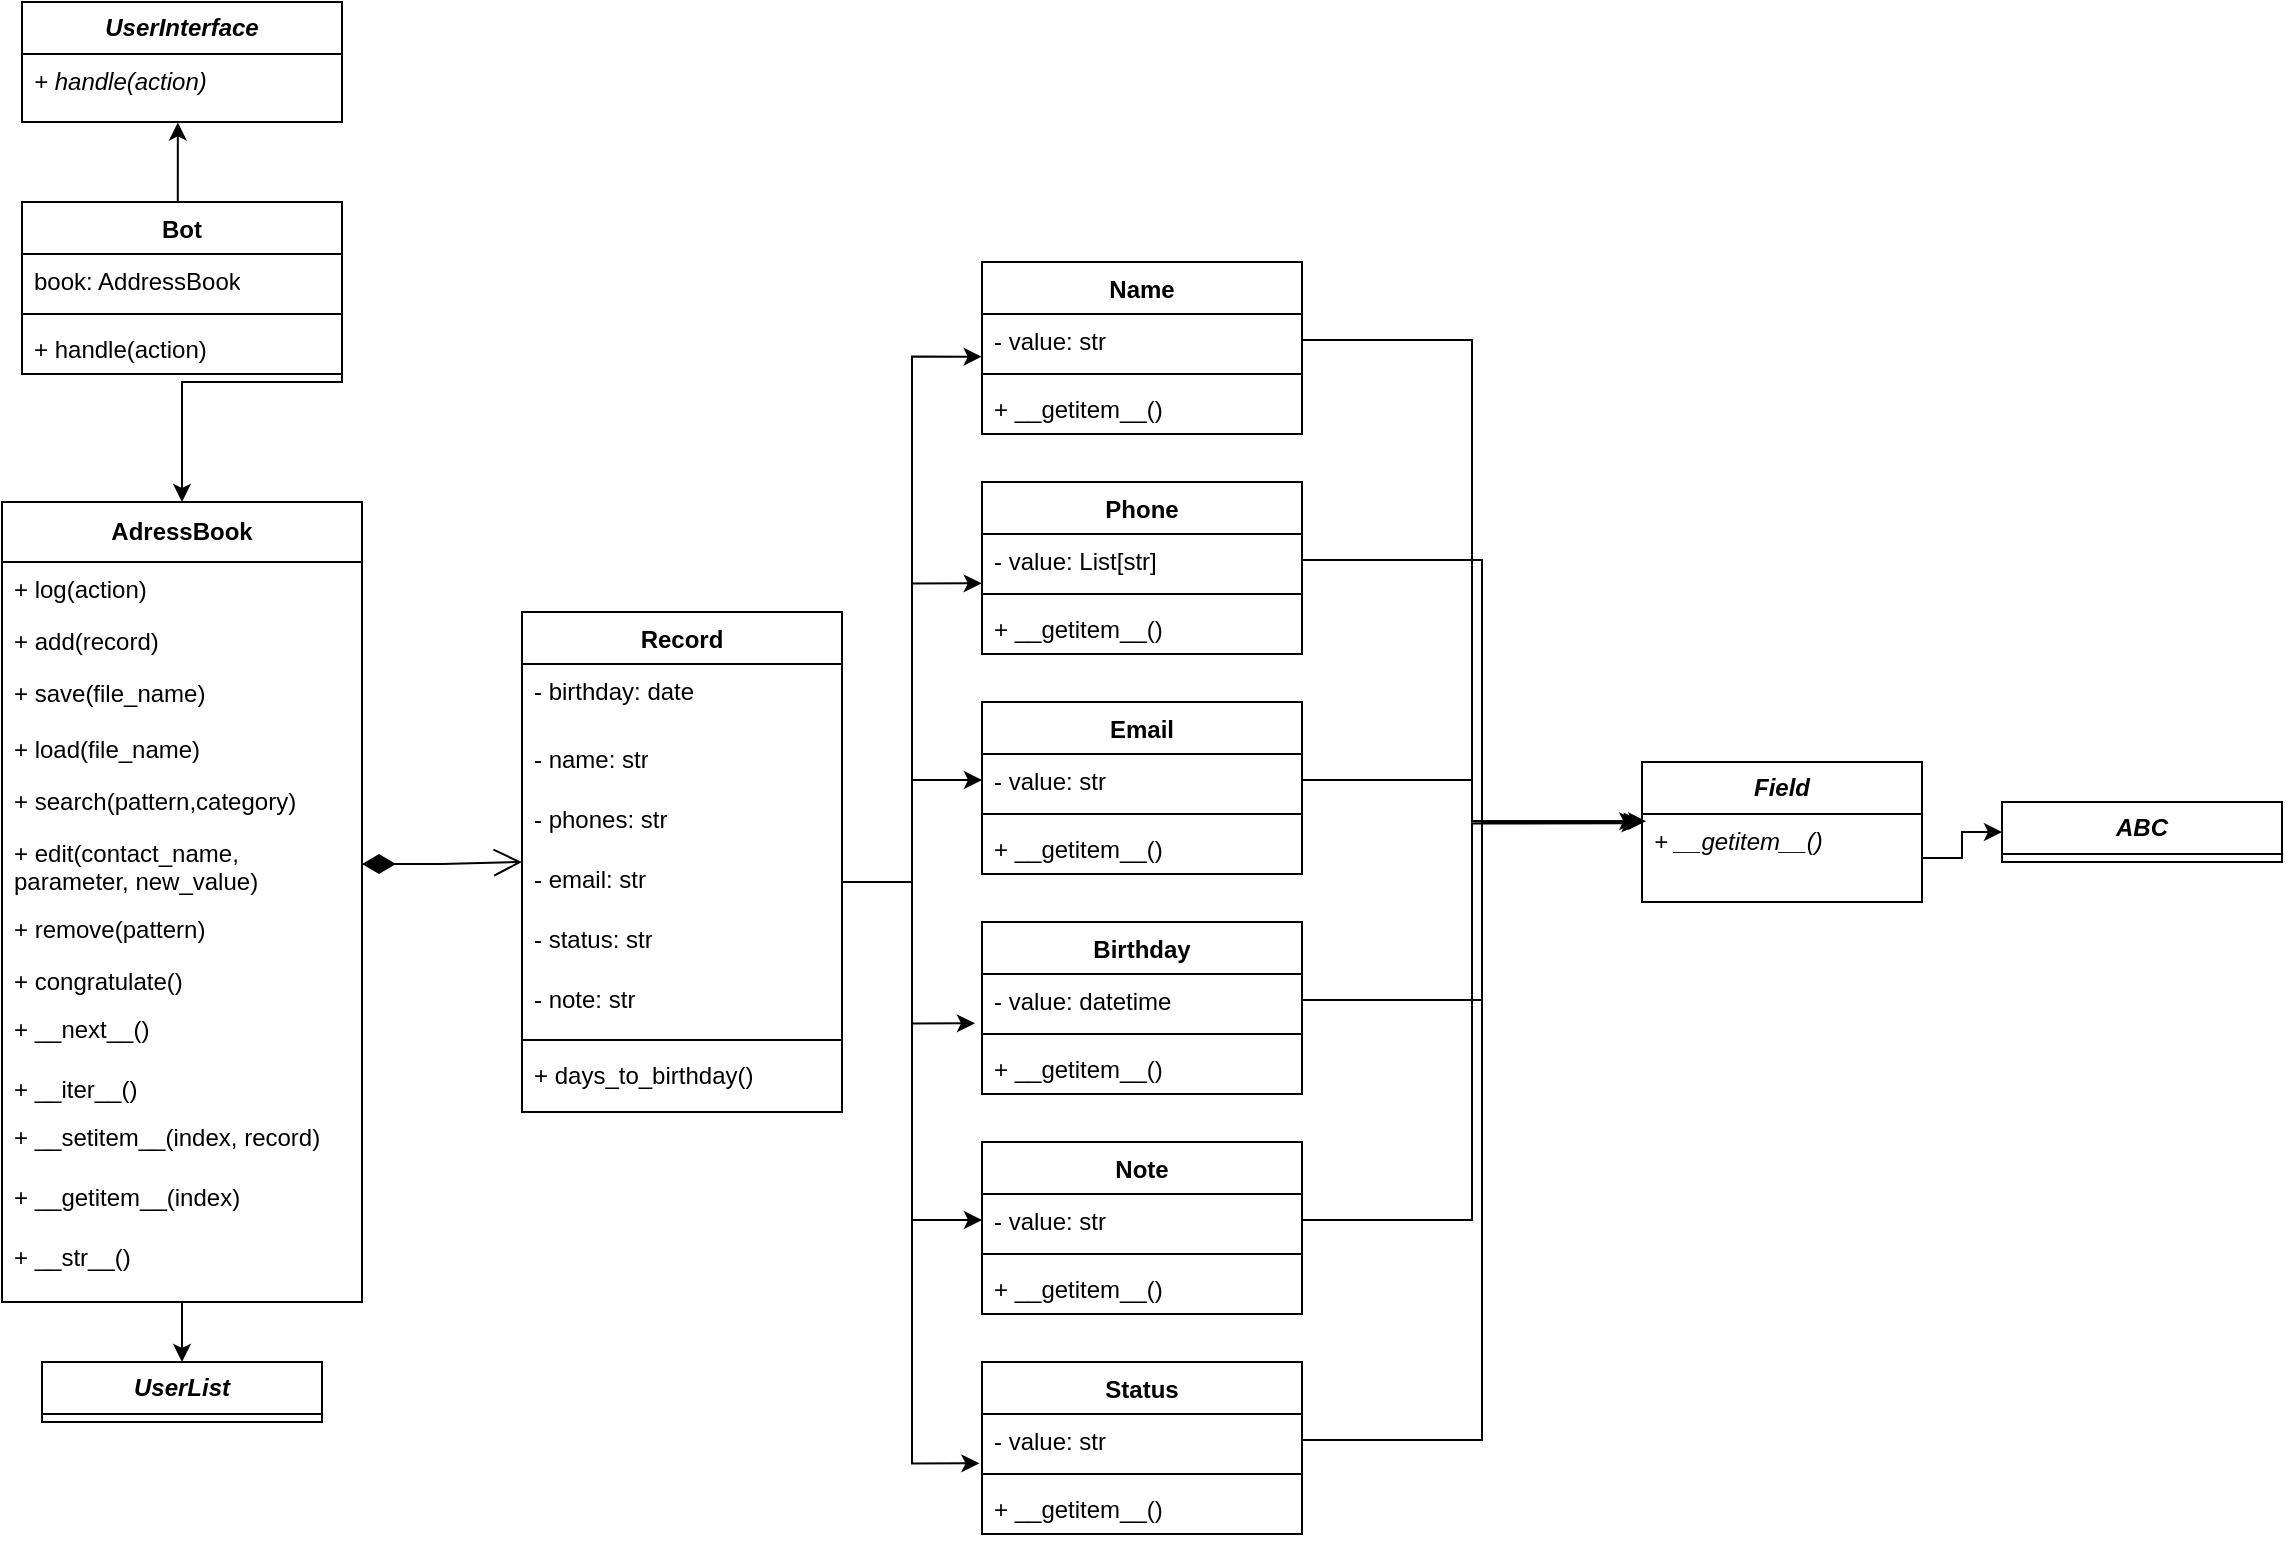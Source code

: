 <mxfile version="22.1.7" type="device">
  <diagram id="C5RBs43oDa-KdzZeNtuy" name="Page-1">
    <mxGraphModel dx="1451" dy="1052" grid="1" gridSize="10" guides="1" tooltips="1" connect="1" arrows="1" fold="1" page="1" pageScale="1" pageWidth="827" pageHeight="1169" math="0" shadow="0">
      <root>
        <mxCell id="WIyWlLk6GJQsqaUBKTNV-0" />
        <mxCell id="WIyWlLk6GJQsqaUBKTNV-1" parent="WIyWlLk6GJQsqaUBKTNV-0" />
        <mxCell id="CqEVXU_7RzARPN_R1bm1-0" value="&lt;b&gt;AdressBook&lt;/b&gt;" style="swimlane;fontStyle=0;childLayout=stackLayout;horizontal=1;startSize=30;fillColor=none;horizontalStack=0;resizeParent=1;resizeParentMax=0;resizeLast=0;collapsible=1;marginBottom=0;whiteSpace=wrap;html=1;" vertex="1" parent="WIyWlLk6GJQsqaUBKTNV-1">
          <mxGeometry x="40" y="280" width="180" height="400" as="geometry" />
        </mxCell>
        <mxCell id="CqEVXU_7RzARPN_R1bm1-1" value="+ log(action)" style="text;strokeColor=none;fillColor=none;align=left;verticalAlign=top;spacingLeft=4;spacingRight=4;overflow=hidden;rotatable=0;points=[[0,0.5],[1,0.5]];portConstraint=eastwest;whiteSpace=wrap;html=1;" vertex="1" parent="CqEVXU_7RzARPN_R1bm1-0">
          <mxGeometry y="30" width="180" height="26" as="geometry" />
        </mxCell>
        <mxCell id="CqEVXU_7RzARPN_R1bm1-2" value="+ add(record)" style="text;strokeColor=none;fillColor=none;align=left;verticalAlign=top;spacingLeft=4;spacingRight=4;overflow=hidden;rotatable=0;points=[[0,0.5],[1,0.5]];portConstraint=eastwest;whiteSpace=wrap;html=1;" vertex="1" parent="CqEVXU_7RzARPN_R1bm1-0">
          <mxGeometry y="56" width="180" height="26" as="geometry" />
        </mxCell>
        <mxCell id="CqEVXU_7RzARPN_R1bm1-3" value="+ save(file_name)" style="text;strokeColor=none;fillColor=none;align=left;verticalAlign=top;spacingLeft=4;spacingRight=4;overflow=hidden;rotatable=0;points=[[0,0.5],[1,0.5]];portConstraint=eastwest;whiteSpace=wrap;html=1;" vertex="1" parent="CqEVXU_7RzARPN_R1bm1-0">
          <mxGeometry y="82" width="180" height="118" as="geometry" />
        </mxCell>
        <mxCell id="CqEVXU_7RzARPN_R1bm1-17" value="+ remove(pattern)" style="text;strokeColor=none;fillColor=none;align=left;verticalAlign=top;spacingLeft=4;spacingRight=4;overflow=hidden;rotatable=0;points=[[0,0.5],[1,0.5]];portConstraint=eastwest;whiteSpace=wrap;html=1;" vertex="1" parent="CqEVXU_7RzARPN_R1bm1-0">
          <mxGeometry y="200" width="180" height="26" as="geometry" />
        </mxCell>
        <mxCell id="CqEVXU_7RzARPN_R1bm1-16" value="+ congratulate()" style="text;strokeColor=none;fillColor=none;align=left;verticalAlign=top;spacingLeft=4;spacingRight=4;overflow=hidden;rotatable=0;points=[[0,0.5],[1,0.5]];portConstraint=eastwest;whiteSpace=wrap;html=1;" vertex="1" parent="CqEVXU_7RzARPN_R1bm1-0">
          <mxGeometry y="226" width="180" height="24" as="geometry" />
        </mxCell>
        <mxCell id="CqEVXU_7RzARPN_R1bm1-19" value="+ __next__()" style="text;strokeColor=none;fillColor=none;align=left;verticalAlign=top;spacingLeft=4;spacingRight=4;overflow=hidden;rotatable=0;points=[[0,0.5],[1,0.5]];portConstraint=eastwest;whiteSpace=wrap;html=1;" vertex="1" parent="CqEVXU_7RzARPN_R1bm1-0">
          <mxGeometry y="250" width="180" height="30" as="geometry" />
        </mxCell>
        <mxCell id="CqEVXU_7RzARPN_R1bm1-21" value="+ __iter__()" style="text;strokeColor=none;fillColor=none;align=left;verticalAlign=top;spacingLeft=4;spacingRight=4;overflow=hidden;rotatable=0;points=[[0,0.5],[1,0.5]];portConstraint=eastwest;whiteSpace=wrap;html=1;" vertex="1" parent="CqEVXU_7RzARPN_R1bm1-0">
          <mxGeometry y="280" width="180" height="24" as="geometry" />
        </mxCell>
        <mxCell id="CqEVXU_7RzARPN_R1bm1-22" value="+ __setitem__(index, record)" style="text;strokeColor=none;fillColor=none;align=left;verticalAlign=top;spacingLeft=4;spacingRight=4;overflow=hidden;rotatable=0;points=[[0,0.5],[1,0.5]];portConstraint=eastwest;whiteSpace=wrap;html=1;" vertex="1" parent="CqEVXU_7RzARPN_R1bm1-0">
          <mxGeometry y="304" width="180" height="30" as="geometry" />
        </mxCell>
        <mxCell id="CqEVXU_7RzARPN_R1bm1-23" value="+ __getitem__(index)" style="text;strokeColor=none;fillColor=none;align=left;verticalAlign=top;spacingLeft=4;spacingRight=4;overflow=hidden;rotatable=0;points=[[0,0.5],[1,0.5]];portConstraint=eastwest;whiteSpace=wrap;html=1;" vertex="1" parent="CqEVXU_7RzARPN_R1bm1-0">
          <mxGeometry y="334" width="180" height="30" as="geometry" />
        </mxCell>
        <mxCell id="CqEVXU_7RzARPN_R1bm1-20" value="+ __str__()" style="text;strokeColor=none;fillColor=none;align=left;verticalAlign=top;spacingLeft=4;spacingRight=4;overflow=hidden;rotatable=0;points=[[0,0.5],[1,0.5]];portConstraint=eastwest;whiteSpace=wrap;html=1;" vertex="1" parent="CqEVXU_7RzARPN_R1bm1-0">
          <mxGeometry y="364" width="180" height="36" as="geometry" />
        </mxCell>
        <mxCell id="CqEVXU_7RzARPN_R1bm1-13" value="+ load(file_name)" style="text;strokeColor=none;fillColor=none;align=left;verticalAlign=top;spacingLeft=4;spacingRight=4;overflow=hidden;rotatable=0;points=[[0,0.5],[1,0.5]];portConstraint=eastwest;whiteSpace=wrap;html=1;" vertex="1" parent="WIyWlLk6GJQsqaUBKTNV-1">
          <mxGeometry x="40" y="390" width="180" height="26" as="geometry" />
        </mxCell>
        <mxCell id="CqEVXU_7RzARPN_R1bm1-14" value="+ search(pattern,category)" style="text;strokeColor=none;fillColor=none;align=left;verticalAlign=top;spacingLeft=4;spacingRight=4;overflow=hidden;rotatable=0;points=[[0,0.5],[1,0.5]];portConstraint=eastwest;whiteSpace=wrap;html=1;" vertex="1" parent="WIyWlLk6GJQsqaUBKTNV-1">
          <mxGeometry x="40" y="416" width="180" height="26" as="geometry" />
        </mxCell>
        <mxCell id="CqEVXU_7RzARPN_R1bm1-15" value="+ edit(contact_name, parameter, new_value)" style="text;strokeColor=none;fillColor=none;align=left;verticalAlign=top;spacingLeft=4;spacingRight=4;overflow=hidden;rotatable=0;points=[[0,0.5],[1,0.5]];portConstraint=eastwest;whiteSpace=wrap;html=1;" vertex="1" parent="WIyWlLk6GJQsqaUBKTNV-1">
          <mxGeometry x="40" y="442" width="180" height="38" as="geometry" />
        </mxCell>
        <mxCell id="CqEVXU_7RzARPN_R1bm1-29" value="&lt;i&gt;&lt;b&gt;UserInterface&lt;/b&gt;&lt;/i&gt;" style="swimlane;fontStyle=0;childLayout=stackLayout;horizontal=1;startSize=26;fillColor=none;horizontalStack=0;resizeParent=1;resizeParentMax=0;resizeLast=0;collapsible=1;marginBottom=0;whiteSpace=wrap;html=1;" vertex="1" parent="WIyWlLk6GJQsqaUBKTNV-1">
          <mxGeometry x="50" y="30" width="160" height="60" as="geometry" />
        </mxCell>
        <mxCell id="CqEVXU_7RzARPN_R1bm1-30" value="&lt;i&gt;+ handle(action)&lt;/i&gt;" style="text;strokeColor=none;fillColor=none;align=left;verticalAlign=top;spacingLeft=4;spacingRight=4;overflow=hidden;rotatable=0;points=[[0,0.5],[1,0.5]];portConstraint=eastwest;whiteSpace=wrap;html=1;" vertex="1" parent="CqEVXU_7RzARPN_R1bm1-29">
          <mxGeometry y="26" width="160" height="34" as="geometry" />
        </mxCell>
        <mxCell id="CqEVXU_7RzARPN_R1bm1-36" value="Bot" style="swimlane;fontStyle=1;align=center;verticalAlign=top;childLayout=stackLayout;horizontal=1;startSize=26;horizontalStack=0;resizeParent=1;resizeParentMax=0;resizeLast=0;collapsible=1;marginBottom=0;whiteSpace=wrap;html=1;" vertex="1" parent="WIyWlLk6GJQsqaUBKTNV-1">
          <mxGeometry x="50" y="130" width="160" height="86" as="geometry" />
        </mxCell>
        <mxCell id="CqEVXU_7RzARPN_R1bm1-37" value="book: AddressBook" style="text;strokeColor=none;fillColor=none;align=left;verticalAlign=top;spacingLeft=4;spacingRight=4;overflow=hidden;rotatable=0;points=[[0,0.5],[1,0.5]];portConstraint=eastwest;whiteSpace=wrap;html=1;" vertex="1" parent="CqEVXU_7RzARPN_R1bm1-36">
          <mxGeometry y="26" width="160" height="26" as="geometry" />
        </mxCell>
        <mxCell id="CqEVXU_7RzARPN_R1bm1-38" value="" style="line;strokeWidth=1;fillColor=none;align=left;verticalAlign=middle;spacingTop=-1;spacingLeft=3;spacingRight=3;rotatable=0;labelPosition=right;points=[];portConstraint=eastwest;strokeColor=inherit;" vertex="1" parent="CqEVXU_7RzARPN_R1bm1-36">
          <mxGeometry y="52" width="160" height="8" as="geometry" />
        </mxCell>
        <mxCell id="CqEVXU_7RzARPN_R1bm1-39" value="+ handle(action)" style="text;strokeColor=none;fillColor=none;align=left;verticalAlign=top;spacingLeft=4;spacingRight=4;overflow=hidden;rotatable=0;points=[[0,0.5],[1,0.5]];portConstraint=eastwest;whiteSpace=wrap;html=1;" vertex="1" parent="CqEVXU_7RzARPN_R1bm1-36">
          <mxGeometry y="60" width="160" height="26" as="geometry" />
        </mxCell>
        <mxCell id="CqEVXU_7RzARPN_R1bm1-43" value="Record" style="swimlane;fontStyle=1;align=center;verticalAlign=top;childLayout=stackLayout;horizontal=1;startSize=26;horizontalStack=0;resizeParent=1;resizeParentMax=0;resizeLast=0;collapsible=1;marginBottom=0;whiteSpace=wrap;html=1;" vertex="1" parent="WIyWlLk6GJQsqaUBKTNV-1">
          <mxGeometry x="300" y="335" width="160" height="250" as="geometry" />
        </mxCell>
        <mxCell id="CqEVXU_7RzARPN_R1bm1-44" value="- birthday: date" style="text;strokeColor=none;fillColor=none;align=left;verticalAlign=top;spacingLeft=4;spacingRight=4;overflow=hidden;rotatable=0;points=[[0,0.5],[1,0.5]];portConstraint=eastwest;whiteSpace=wrap;html=1;" vertex="1" parent="CqEVXU_7RzARPN_R1bm1-43">
          <mxGeometry y="26" width="160" height="34" as="geometry" />
        </mxCell>
        <mxCell id="CqEVXU_7RzARPN_R1bm1-49" value="- name: str" style="text;strokeColor=none;fillColor=none;align=left;verticalAlign=top;spacingLeft=4;spacingRight=4;overflow=hidden;rotatable=0;points=[[0,0.5],[1,0.5]];portConstraint=eastwest;whiteSpace=wrap;html=1;" vertex="1" parent="CqEVXU_7RzARPN_R1bm1-43">
          <mxGeometry y="60" width="160" height="30" as="geometry" />
        </mxCell>
        <mxCell id="CqEVXU_7RzARPN_R1bm1-50" value="- phones: str" style="text;strokeColor=none;fillColor=none;align=left;verticalAlign=top;spacingLeft=4;spacingRight=4;overflow=hidden;rotatable=0;points=[[0,0.5],[1,0.5]];portConstraint=eastwest;whiteSpace=wrap;html=1;" vertex="1" parent="CqEVXU_7RzARPN_R1bm1-43">
          <mxGeometry y="90" width="160" height="30" as="geometry" />
        </mxCell>
        <mxCell id="CqEVXU_7RzARPN_R1bm1-51" value="- email: str" style="text;strokeColor=none;fillColor=none;align=left;verticalAlign=top;spacingLeft=4;spacingRight=4;overflow=hidden;rotatable=0;points=[[0,0.5],[1,0.5]];portConstraint=eastwest;whiteSpace=wrap;html=1;" vertex="1" parent="CqEVXU_7RzARPN_R1bm1-43">
          <mxGeometry y="120" width="160" height="30" as="geometry" />
        </mxCell>
        <mxCell id="CqEVXU_7RzARPN_R1bm1-48" value="- status: str" style="text;strokeColor=none;fillColor=none;align=left;verticalAlign=top;spacingLeft=4;spacingRight=4;overflow=hidden;rotatable=0;points=[[0,0.5],[1,0.5]];portConstraint=eastwest;whiteSpace=wrap;html=1;" vertex="1" parent="CqEVXU_7RzARPN_R1bm1-43">
          <mxGeometry y="150" width="160" height="30" as="geometry" />
        </mxCell>
        <mxCell id="CqEVXU_7RzARPN_R1bm1-52" value="- note: str" style="text;strokeColor=none;fillColor=none;align=left;verticalAlign=top;spacingLeft=4;spacingRight=4;overflow=hidden;rotatable=0;points=[[0,0.5],[1,0.5]];portConstraint=eastwest;whiteSpace=wrap;html=1;" vertex="1" parent="CqEVXU_7RzARPN_R1bm1-43">
          <mxGeometry y="180" width="160" height="30" as="geometry" />
        </mxCell>
        <mxCell id="CqEVXU_7RzARPN_R1bm1-45" value="" style="line;strokeWidth=1;fillColor=none;align=left;verticalAlign=middle;spacingTop=-1;spacingLeft=3;spacingRight=3;rotatable=0;labelPosition=right;points=[];portConstraint=eastwest;strokeColor=inherit;" vertex="1" parent="CqEVXU_7RzARPN_R1bm1-43">
          <mxGeometry y="210" width="160" height="8" as="geometry" />
        </mxCell>
        <mxCell id="CqEVXU_7RzARPN_R1bm1-46" value="+ days_to_birthday()" style="text;strokeColor=none;fillColor=none;align=left;verticalAlign=top;spacingLeft=4;spacingRight=4;overflow=hidden;rotatable=0;points=[[0,0.5],[1,0.5]];portConstraint=eastwest;whiteSpace=wrap;html=1;" vertex="1" parent="CqEVXU_7RzARPN_R1bm1-43">
          <mxGeometry y="218" width="160" height="32" as="geometry" />
        </mxCell>
        <mxCell id="CqEVXU_7RzARPN_R1bm1-53" value="&lt;i&gt;&lt;b&gt;Field&lt;/b&gt;&lt;/i&gt;" style="swimlane;fontStyle=0;childLayout=stackLayout;horizontal=1;startSize=26;fillColor=none;horizontalStack=0;resizeParent=1;resizeParentMax=0;resizeLast=0;collapsible=1;marginBottom=0;whiteSpace=wrap;html=1;" vertex="1" parent="WIyWlLk6GJQsqaUBKTNV-1">
          <mxGeometry x="860" y="410" width="140" height="70" as="geometry" />
        </mxCell>
        <mxCell id="CqEVXU_7RzARPN_R1bm1-54" value="&lt;i&gt;+ __getitem__()&lt;/i&gt;" style="text;strokeColor=none;fillColor=none;align=left;verticalAlign=top;spacingLeft=4;spacingRight=4;overflow=hidden;rotatable=0;points=[[0,0.5],[1,0.5]];portConstraint=eastwest;whiteSpace=wrap;html=1;" vertex="1" parent="CqEVXU_7RzARPN_R1bm1-53">
          <mxGeometry y="26" width="140" height="44" as="geometry" />
        </mxCell>
        <mxCell id="CqEVXU_7RzARPN_R1bm1-57" value="Name" style="swimlane;fontStyle=1;align=center;verticalAlign=top;childLayout=stackLayout;horizontal=1;startSize=26;horizontalStack=0;resizeParent=1;resizeParentMax=0;resizeLast=0;collapsible=1;marginBottom=0;whiteSpace=wrap;html=1;" vertex="1" parent="WIyWlLk6GJQsqaUBKTNV-1">
          <mxGeometry x="530" y="160" width="160" height="86" as="geometry" />
        </mxCell>
        <mxCell id="CqEVXU_7RzARPN_R1bm1-58" value="- value: str" style="text;strokeColor=none;fillColor=none;align=left;verticalAlign=top;spacingLeft=4;spacingRight=4;overflow=hidden;rotatable=0;points=[[0,0.5],[1,0.5]];portConstraint=eastwest;whiteSpace=wrap;html=1;" vertex="1" parent="CqEVXU_7RzARPN_R1bm1-57">
          <mxGeometry y="26" width="160" height="26" as="geometry" />
        </mxCell>
        <mxCell id="CqEVXU_7RzARPN_R1bm1-59" value="" style="line;strokeWidth=1;fillColor=none;align=left;verticalAlign=middle;spacingTop=-1;spacingLeft=3;spacingRight=3;rotatable=0;labelPosition=right;points=[];portConstraint=eastwest;strokeColor=inherit;" vertex="1" parent="CqEVXU_7RzARPN_R1bm1-57">
          <mxGeometry y="52" width="160" height="8" as="geometry" />
        </mxCell>
        <mxCell id="CqEVXU_7RzARPN_R1bm1-60" value="+ __getitem__()" style="text;strokeColor=none;fillColor=none;align=left;verticalAlign=top;spacingLeft=4;spacingRight=4;overflow=hidden;rotatable=0;points=[[0,0.5],[1,0.5]];portConstraint=eastwest;whiteSpace=wrap;html=1;" vertex="1" parent="CqEVXU_7RzARPN_R1bm1-57">
          <mxGeometry y="60" width="160" height="26" as="geometry" />
        </mxCell>
        <mxCell id="CqEVXU_7RzARPN_R1bm1-61" value="Phone" style="swimlane;fontStyle=1;align=center;verticalAlign=top;childLayout=stackLayout;horizontal=1;startSize=26;horizontalStack=0;resizeParent=1;resizeParentMax=0;resizeLast=0;collapsible=1;marginBottom=0;whiteSpace=wrap;html=1;" vertex="1" parent="WIyWlLk6GJQsqaUBKTNV-1">
          <mxGeometry x="530" y="270" width="160" height="86" as="geometry" />
        </mxCell>
        <mxCell id="CqEVXU_7RzARPN_R1bm1-128" style="edgeStyle=orthogonalEdgeStyle;rounded=0;orthogonalLoop=1;jettySize=auto;html=1;exitX=1;exitY=0.5;exitDx=0;exitDy=0;" edge="1" parent="CqEVXU_7RzARPN_R1bm1-61" source="CqEVXU_7RzARPN_R1bm1-62">
          <mxGeometry relative="1" as="geometry">
            <mxPoint x="330" y="170" as="targetPoint" />
            <Array as="points">
              <mxPoint x="250" y="39" />
              <mxPoint x="250" y="170" />
            </Array>
          </mxGeometry>
        </mxCell>
        <mxCell id="CqEVXU_7RzARPN_R1bm1-62" value="- value: List[str]" style="text;strokeColor=none;fillColor=none;align=left;verticalAlign=top;spacingLeft=4;spacingRight=4;overflow=hidden;rotatable=0;points=[[0,0.5],[1,0.5]];portConstraint=eastwest;whiteSpace=wrap;html=1;" vertex="1" parent="CqEVXU_7RzARPN_R1bm1-61">
          <mxGeometry y="26" width="160" height="26" as="geometry" />
        </mxCell>
        <mxCell id="CqEVXU_7RzARPN_R1bm1-63" value="" style="line;strokeWidth=1;fillColor=none;align=left;verticalAlign=middle;spacingTop=-1;spacingLeft=3;spacingRight=3;rotatable=0;labelPosition=right;points=[];portConstraint=eastwest;strokeColor=inherit;" vertex="1" parent="CqEVXU_7RzARPN_R1bm1-61">
          <mxGeometry y="52" width="160" height="8" as="geometry" />
        </mxCell>
        <mxCell id="CqEVXU_7RzARPN_R1bm1-64" value="+ __getitem__()" style="text;strokeColor=none;fillColor=none;align=left;verticalAlign=top;spacingLeft=4;spacingRight=4;overflow=hidden;rotatable=0;points=[[0,0.5],[1,0.5]];portConstraint=eastwest;whiteSpace=wrap;html=1;" vertex="1" parent="CqEVXU_7RzARPN_R1bm1-61">
          <mxGeometry y="60" width="160" height="26" as="geometry" />
        </mxCell>
        <mxCell id="CqEVXU_7RzARPN_R1bm1-65" value="Email" style="swimlane;fontStyle=1;align=center;verticalAlign=top;childLayout=stackLayout;horizontal=1;startSize=26;horizontalStack=0;resizeParent=1;resizeParentMax=0;resizeLast=0;collapsible=1;marginBottom=0;whiteSpace=wrap;html=1;" vertex="1" parent="WIyWlLk6GJQsqaUBKTNV-1">
          <mxGeometry x="530" y="380" width="160" height="86" as="geometry" />
        </mxCell>
        <mxCell id="CqEVXU_7RzARPN_R1bm1-66" value="- value: str" style="text;strokeColor=none;fillColor=none;align=left;verticalAlign=top;spacingLeft=4;spacingRight=4;overflow=hidden;rotatable=0;points=[[0,0.5],[1,0.5]];portConstraint=eastwest;whiteSpace=wrap;html=1;" vertex="1" parent="CqEVXU_7RzARPN_R1bm1-65">
          <mxGeometry y="26" width="160" height="26" as="geometry" />
        </mxCell>
        <mxCell id="CqEVXU_7RzARPN_R1bm1-67" value="" style="line;strokeWidth=1;fillColor=none;align=left;verticalAlign=middle;spacingTop=-1;spacingLeft=3;spacingRight=3;rotatable=0;labelPosition=right;points=[];portConstraint=eastwest;strokeColor=inherit;" vertex="1" parent="CqEVXU_7RzARPN_R1bm1-65">
          <mxGeometry y="52" width="160" height="8" as="geometry" />
        </mxCell>
        <mxCell id="CqEVXU_7RzARPN_R1bm1-68" value="+ __getitem__()" style="text;strokeColor=none;fillColor=none;align=left;verticalAlign=top;spacingLeft=4;spacingRight=4;overflow=hidden;rotatable=0;points=[[0,0.5],[1,0.5]];portConstraint=eastwest;whiteSpace=wrap;html=1;" vertex="1" parent="CqEVXU_7RzARPN_R1bm1-65">
          <mxGeometry y="60" width="160" height="26" as="geometry" />
        </mxCell>
        <mxCell id="CqEVXU_7RzARPN_R1bm1-69" value="Birthday" style="swimlane;fontStyle=1;align=center;verticalAlign=top;childLayout=stackLayout;horizontal=1;startSize=26;horizontalStack=0;resizeParent=1;resizeParentMax=0;resizeLast=0;collapsible=1;marginBottom=0;whiteSpace=wrap;html=1;" vertex="1" parent="WIyWlLk6GJQsqaUBKTNV-1">
          <mxGeometry x="530" y="490" width="160" height="86" as="geometry" />
        </mxCell>
        <mxCell id="CqEVXU_7RzARPN_R1bm1-130" style="edgeStyle=orthogonalEdgeStyle;rounded=0;orthogonalLoop=1;jettySize=auto;html=1;exitX=1;exitY=0.5;exitDx=0;exitDy=0;" edge="1" parent="CqEVXU_7RzARPN_R1bm1-69" source="CqEVXU_7RzARPN_R1bm1-70">
          <mxGeometry relative="1" as="geometry">
            <mxPoint x="330" y="-50" as="targetPoint" />
            <Array as="points">
              <mxPoint x="250" y="39" />
              <mxPoint x="250" y="-50" />
            </Array>
          </mxGeometry>
        </mxCell>
        <mxCell id="CqEVXU_7RzARPN_R1bm1-70" value="- value: datetime" style="text;strokeColor=none;fillColor=none;align=left;verticalAlign=top;spacingLeft=4;spacingRight=4;overflow=hidden;rotatable=0;points=[[0,0.5],[1,0.5]];portConstraint=eastwest;whiteSpace=wrap;html=1;" vertex="1" parent="CqEVXU_7RzARPN_R1bm1-69">
          <mxGeometry y="26" width="160" height="26" as="geometry" />
        </mxCell>
        <mxCell id="CqEVXU_7RzARPN_R1bm1-71" value="" style="line;strokeWidth=1;fillColor=none;align=left;verticalAlign=middle;spacingTop=-1;spacingLeft=3;spacingRight=3;rotatable=0;labelPosition=right;points=[];portConstraint=eastwest;strokeColor=inherit;" vertex="1" parent="CqEVXU_7RzARPN_R1bm1-69">
          <mxGeometry y="52" width="160" height="8" as="geometry" />
        </mxCell>
        <mxCell id="CqEVXU_7RzARPN_R1bm1-72" value="+ __getitem__()" style="text;strokeColor=none;fillColor=none;align=left;verticalAlign=top;spacingLeft=4;spacingRight=4;overflow=hidden;rotatable=0;points=[[0,0.5],[1,0.5]];portConstraint=eastwest;whiteSpace=wrap;html=1;" vertex="1" parent="CqEVXU_7RzARPN_R1bm1-69">
          <mxGeometry y="60" width="160" height="26" as="geometry" />
        </mxCell>
        <mxCell id="CqEVXU_7RzARPN_R1bm1-73" value="Status" style="swimlane;fontStyle=1;align=center;verticalAlign=top;childLayout=stackLayout;horizontal=1;startSize=26;horizontalStack=0;resizeParent=1;resizeParentMax=0;resizeLast=0;collapsible=1;marginBottom=0;whiteSpace=wrap;html=1;" vertex="1" parent="WIyWlLk6GJQsqaUBKTNV-1">
          <mxGeometry x="530" y="710" width="160" height="86" as="geometry" />
        </mxCell>
        <mxCell id="CqEVXU_7RzARPN_R1bm1-132" style="edgeStyle=orthogonalEdgeStyle;rounded=0;orthogonalLoop=1;jettySize=auto;html=1;exitX=1;exitY=0.5;exitDx=0;exitDy=0;" edge="1" parent="CqEVXU_7RzARPN_R1bm1-73" source="CqEVXU_7RzARPN_R1bm1-74">
          <mxGeometry relative="1" as="geometry">
            <mxPoint x="330" y="-270" as="targetPoint" />
            <Array as="points">
              <mxPoint x="250" y="39" />
              <mxPoint x="250" y="-270" />
            </Array>
          </mxGeometry>
        </mxCell>
        <mxCell id="CqEVXU_7RzARPN_R1bm1-74" value="- value: str" style="text;strokeColor=none;fillColor=none;align=left;verticalAlign=top;spacingLeft=4;spacingRight=4;overflow=hidden;rotatable=0;points=[[0,0.5],[1,0.5]];portConstraint=eastwest;whiteSpace=wrap;html=1;" vertex="1" parent="CqEVXU_7RzARPN_R1bm1-73">
          <mxGeometry y="26" width="160" height="26" as="geometry" />
        </mxCell>
        <mxCell id="CqEVXU_7RzARPN_R1bm1-75" value="" style="line;strokeWidth=1;fillColor=none;align=left;verticalAlign=middle;spacingTop=-1;spacingLeft=3;spacingRight=3;rotatable=0;labelPosition=right;points=[];portConstraint=eastwest;strokeColor=inherit;" vertex="1" parent="CqEVXU_7RzARPN_R1bm1-73">
          <mxGeometry y="52" width="160" height="8" as="geometry" />
        </mxCell>
        <mxCell id="CqEVXU_7RzARPN_R1bm1-76" value="+ __getitem__()" style="text;strokeColor=none;fillColor=none;align=left;verticalAlign=top;spacingLeft=4;spacingRight=4;overflow=hidden;rotatable=0;points=[[0,0.5],[1,0.5]];portConstraint=eastwest;whiteSpace=wrap;html=1;" vertex="1" parent="CqEVXU_7RzARPN_R1bm1-73">
          <mxGeometry y="60" width="160" height="26" as="geometry" />
        </mxCell>
        <mxCell id="CqEVXU_7RzARPN_R1bm1-77" value="Note" style="swimlane;fontStyle=1;align=center;verticalAlign=top;childLayout=stackLayout;horizontal=1;startSize=26;horizontalStack=0;resizeParent=1;resizeParentMax=0;resizeLast=0;collapsible=1;marginBottom=0;whiteSpace=wrap;html=1;" vertex="1" parent="WIyWlLk6GJQsqaUBKTNV-1">
          <mxGeometry x="530" y="600" width="160" height="86" as="geometry" />
        </mxCell>
        <mxCell id="CqEVXU_7RzARPN_R1bm1-78" value="- value: str" style="text;strokeColor=none;fillColor=none;align=left;verticalAlign=top;spacingLeft=4;spacingRight=4;overflow=hidden;rotatable=0;points=[[0,0.5],[1,0.5]];portConstraint=eastwest;whiteSpace=wrap;html=1;" vertex="1" parent="CqEVXU_7RzARPN_R1bm1-77">
          <mxGeometry y="26" width="160" height="26" as="geometry" />
        </mxCell>
        <mxCell id="CqEVXU_7RzARPN_R1bm1-79" value="" style="line;strokeWidth=1;fillColor=none;align=left;verticalAlign=middle;spacingTop=-1;spacingLeft=3;spacingRight=3;rotatable=0;labelPosition=right;points=[];portConstraint=eastwest;strokeColor=inherit;" vertex="1" parent="CqEVXU_7RzARPN_R1bm1-77">
          <mxGeometry y="52" width="160" height="8" as="geometry" />
        </mxCell>
        <mxCell id="CqEVXU_7RzARPN_R1bm1-80" value="+ __getitem__()" style="text;strokeColor=none;fillColor=none;align=left;verticalAlign=top;spacingLeft=4;spacingRight=4;overflow=hidden;rotatable=0;points=[[0,0.5],[1,0.5]];portConstraint=eastwest;whiteSpace=wrap;html=1;" vertex="1" parent="CqEVXU_7RzARPN_R1bm1-77">
          <mxGeometry y="60" width="160" height="26" as="geometry" />
        </mxCell>
        <mxCell id="CqEVXU_7RzARPN_R1bm1-100" value="" style="endArrow=open;html=1;endSize=12;startArrow=diamondThin;startSize=14;startFill=1;edgeStyle=orthogonalEdgeStyle;align=left;verticalAlign=bottom;rounded=0;exitX=1;exitY=0.5;exitDx=0;exitDy=0;" edge="1" parent="WIyWlLk6GJQsqaUBKTNV-1" source="CqEVXU_7RzARPN_R1bm1-15">
          <mxGeometry x="1" y="259" relative="1" as="geometry">
            <mxPoint x="230" y="442" as="sourcePoint" />
            <mxPoint x="300" y="460" as="targetPoint" />
            <mxPoint x="21" y="1" as="offset" />
          </mxGeometry>
        </mxCell>
        <mxCell id="CqEVXU_7RzARPN_R1bm1-116" style="edgeStyle=orthogonalEdgeStyle;rounded=0;orthogonalLoop=1;jettySize=auto;html=1;exitX=1;exitY=0.5;exitDx=0;exitDy=0;entryX=-0.001;entryY=0.821;entryDx=0;entryDy=0;entryPerimeter=0;" edge="1" parent="WIyWlLk6GJQsqaUBKTNV-1" source="CqEVXU_7RzARPN_R1bm1-51" target="CqEVXU_7RzARPN_R1bm1-58">
          <mxGeometry relative="1" as="geometry" />
        </mxCell>
        <mxCell id="CqEVXU_7RzARPN_R1bm1-119" style="edgeStyle=orthogonalEdgeStyle;rounded=0;orthogonalLoop=1;jettySize=auto;html=1;exitX=1;exitY=0.5;exitDx=0;exitDy=0;entryX=-0.001;entryY=0.949;entryDx=0;entryDy=0;entryPerimeter=0;" edge="1" parent="WIyWlLk6GJQsqaUBKTNV-1" source="CqEVXU_7RzARPN_R1bm1-51" target="CqEVXU_7RzARPN_R1bm1-62">
          <mxGeometry relative="1" as="geometry" />
        </mxCell>
        <mxCell id="CqEVXU_7RzARPN_R1bm1-120" style="edgeStyle=orthogonalEdgeStyle;rounded=0;orthogonalLoop=1;jettySize=auto;html=1;exitX=1;exitY=0.5;exitDx=0;exitDy=0;entryX=0;entryY=0.5;entryDx=0;entryDy=0;" edge="1" parent="WIyWlLk6GJQsqaUBKTNV-1" source="CqEVXU_7RzARPN_R1bm1-51" target="CqEVXU_7RzARPN_R1bm1-66">
          <mxGeometry relative="1" as="geometry" />
        </mxCell>
        <mxCell id="CqEVXU_7RzARPN_R1bm1-121" style="edgeStyle=orthogonalEdgeStyle;rounded=0;orthogonalLoop=1;jettySize=auto;html=1;exitX=1;exitY=0.5;exitDx=0;exitDy=0;entryX=-0.022;entryY=0.949;entryDx=0;entryDy=0;entryPerimeter=0;" edge="1" parent="WIyWlLk6GJQsqaUBKTNV-1" source="CqEVXU_7RzARPN_R1bm1-51" target="CqEVXU_7RzARPN_R1bm1-70">
          <mxGeometry relative="1" as="geometry" />
        </mxCell>
        <mxCell id="CqEVXU_7RzARPN_R1bm1-122" style="edgeStyle=orthogonalEdgeStyle;rounded=0;orthogonalLoop=1;jettySize=auto;html=1;exitX=1;exitY=0.5;exitDx=0;exitDy=0;entryX=0;entryY=0.5;entryDx=0;entryDy=0;" edge="1" parent="WIyWlLk6GJQsqaUBKTNV-1" source="CqEVXU_7RzARPN_R1bm1-51" target="CqEVXU_7RzARPN_R1bm1-78">
          <mxGeometry relative="1" as="geometry" />
        </mxCell>
        <mxCell id="CqEVXU_7RzARPN_R1bm1-123" style="edgeStyle=orthogonalEdgeStyle;rounded=0;orthogonalLoop=1;jettySize=auto;html=1;exitX=1;exitY=0.5;exitDx=0;exitDy=0;entryX=-0.008;entryY=0.949;entryDx=0;entryDy=0;entryPerimeter=0;" edge="1" parent="WIyWlLk6GJQsqaUBKTNV-1" source="CqEVXU_7RzARPN_R1bm1-51" target="CqEVXU_7RzARPN_R1bm1-74">
          <mxGeometry relative="1" as="geometry" />
        </mxCell>
        <mxCell id="CqEVXU_7RzARPN_R1bm1-127" style="edgeStyle=orthogonalEdgeStyle;rounded=0;orthogonalLoop=1;jettySize=auto;html=1;exitX=1;exitY=0.5;exitDx=0;exitDy=0;entryX=0.015;entryY=0.081;entryDx=0;entryDy=0;entryPerimeter=0;" edge="1" parent="WIyWlLk6GJQsqaUBKTNV-1" source="CqEVXU_7RzARPN_R1bm1-58" target="CqEVXU_7RzARPN_R1bm1-54">
          <mxGeometry relative="1" as="geometry" />
        </mxCell>
        <mxCell id="CqEVXU_7RzARPN_R1bm1-129" style="edgeStyle=orthogonalEdgeStyle;rounded=0;orthogonalLoop=1;jettySize=auto;html=1;exitX=1;exitY=0.5;exitDx=0;exitDy=0;entryX=-0.017;entryY=0.081;entryDx=0;entryDy=0;entryPerimeter=0;" edge="1" parent="WIyWlLk6GJQsqaUBKTNV-1" source="CqEVXU_7RzARPN_R1bm1-66" target="CqEVXU_7RzARPN_R1bm1-54">
          <mxGeometry relative="1" as="geometry" />
        </mxCell>
        <mxCell id="CqEVXU_7RzARPN_R1bm1-131" style="edgeStyle=orthogonalEdgeStyle;rounded=0;orthogonalLoop=1;jettySize=auto;html=1;exitX=1;exitY=0.5;exitDx=0;exitDy=0;entryX=-0.009;entryY=0.106;entryDx=0;entryDy=0;entryPerimeter=0;" edge="1" parent="WIyWlLk6GJQsqaUBKTNV-1" source="CqEVXU_7RzARPN_R1bm1-78" target="CqEVXU_7RzARPN_R1bm1-54">
          <mxGeometry relative="1" as="geometry" />
        </mxCell>
        <mxCell id="CqEVXU_7RzARPN_R1bm1-133" style="edgeStyle=orthogonalEdgeStyle;rounded=0;orthogonalLoop=1;jettySize=auto;html=1;exitX=1;exitY=0.5;exitDx=0;exitDy=0;entryX=0.5;entryY=0;entryDx=0;entryDy=0;" edge="1" parent="WIyWlLk6GJQsqaUBKTNV-1" source="CqEVXU_7RzARPN_R1bm1-39" target="CqEVXU_7RzARPN_R1bm1-0">
          <mxGeometry relative="1" as="geometry">
            <Array as="points">
              <mxPoint x="210" y="220" />
              <mxPoint x="130" y="220" />
            </Array>
          </mxGeometry>
        </mxCell>
        <mxCell id="CqEVXU_7RzARPN_R1bm1-135" value="&lt;b&gt;&lt;i&gt;UserList&lt;/i&gt;&lt;/b&gt;" style="swimlane;fontStyle=0;childLayout=stackLayout;horizontal=1;startSize=26;fillColor=none;horizontalStack=0;resizeParent=1;resizeParentMax=0;resizeLast=0;collapsible=1;marginBottom=0;whiteSpace=wrap;html=1;" vertex="1" parent="WIyWlLk6GJQsqaUBKTNV-1">
          <mxGeometry x="60" y="710" width="140" height="30" as="geometry" />
        </mxCell>
        <mxCell id="CqEVXU_7RzARPN_R1bm1-139" style="edgeStyle=orthogonalEdgeStyle;rounded=0;orthogonalLoop=1;jettySize=auto;html=1;exitX=1;exitY=0.5;exitDx=0;exitDy=0;entryX=0.5;entryY=0;entryDx=0;entryDy=0;" edge="1" parent="WIyWlLk6GJQsqaUBKTNV-1" source="CqEVXU_7RzARPN_R1bm1-20" target="CqEVXU_7RzARPN_R1bm1-135">
          <mxGeometry relative="1" as="geometry">
            <Array as="points">
              <mxPoint x="220" y="680" />
              <mxPoint x="130" y="680" />
            </Array>
          </mxGeometry>
        </mxCell>
        <mxCell id="CqEVXU_7RzARPN_R1bm1-140" value="&lt;b&gt;&lt;i&gt;ABC&lt;/i&gt;&lt;/b&gt;" style="swimlane;fontStyle=0;childLayout=stackLayout;horizontal=1;startSize=26;fillColor=none;horizontalStack=0;resizeParent=1;resizeParentMax=0;resizeLast=0;collapsible=1;marginBottom=0;whiteSpace=wrap;html=1;" vertex="1" parent="WIyWlLk6GJQsqaUBKTNV-1">
          <mxGeometry x="1040" y="430" width="140" height="30" as="geometry" />
        </mxCell>
        <mxCell id="CqEVXU_7RzARPN_R1bm1-141" style="edgeStyle=orthogonalEdgeStyle;rounded=0;orthogonalLoop=1;jettySize=auto;html=1;exitX=1;exitY=0.5;exitDx=0;exitDy=0;entryX=0;entryY=0.5;entryDx=0;entryDy=0;" edge="1" parent="WIyWlLk6GJQsqaUBKTNV-1" source="CqEVXU_7RzARPN_R1bm1-54" target="CqEVXU_7RzARPN_R1bm1-140">
          <mxGeometry relative="1" as="geometry" />
        </mxCell>
        <mxCell id="CqEVXU_7RzARPN_R1bm1-142" style="edgeStyle=orthogonalEdgeStyle;rounded=0;orthogonalLoop=1;jettySize=auto;html=1;exitX=0.5;exitY=0;exitDx=0;exitDy=0;entryX=0.487;entryY=1.007;entryDx=0;entryDy=0;entryPerimeter=0;" edge="1" parent="WIyWlLk6GJQsqaUBKTNV-1" source="CqEVXU_7RzARPN_R1bm1-36" target="CqEVXU_7RzARPN_R1bm1-30">
          <mxGeometry relative="1" as="geometry" />
        </mxCell>
      </root>
    </mxGraphModel>
  </diagram>
</mxfile>
